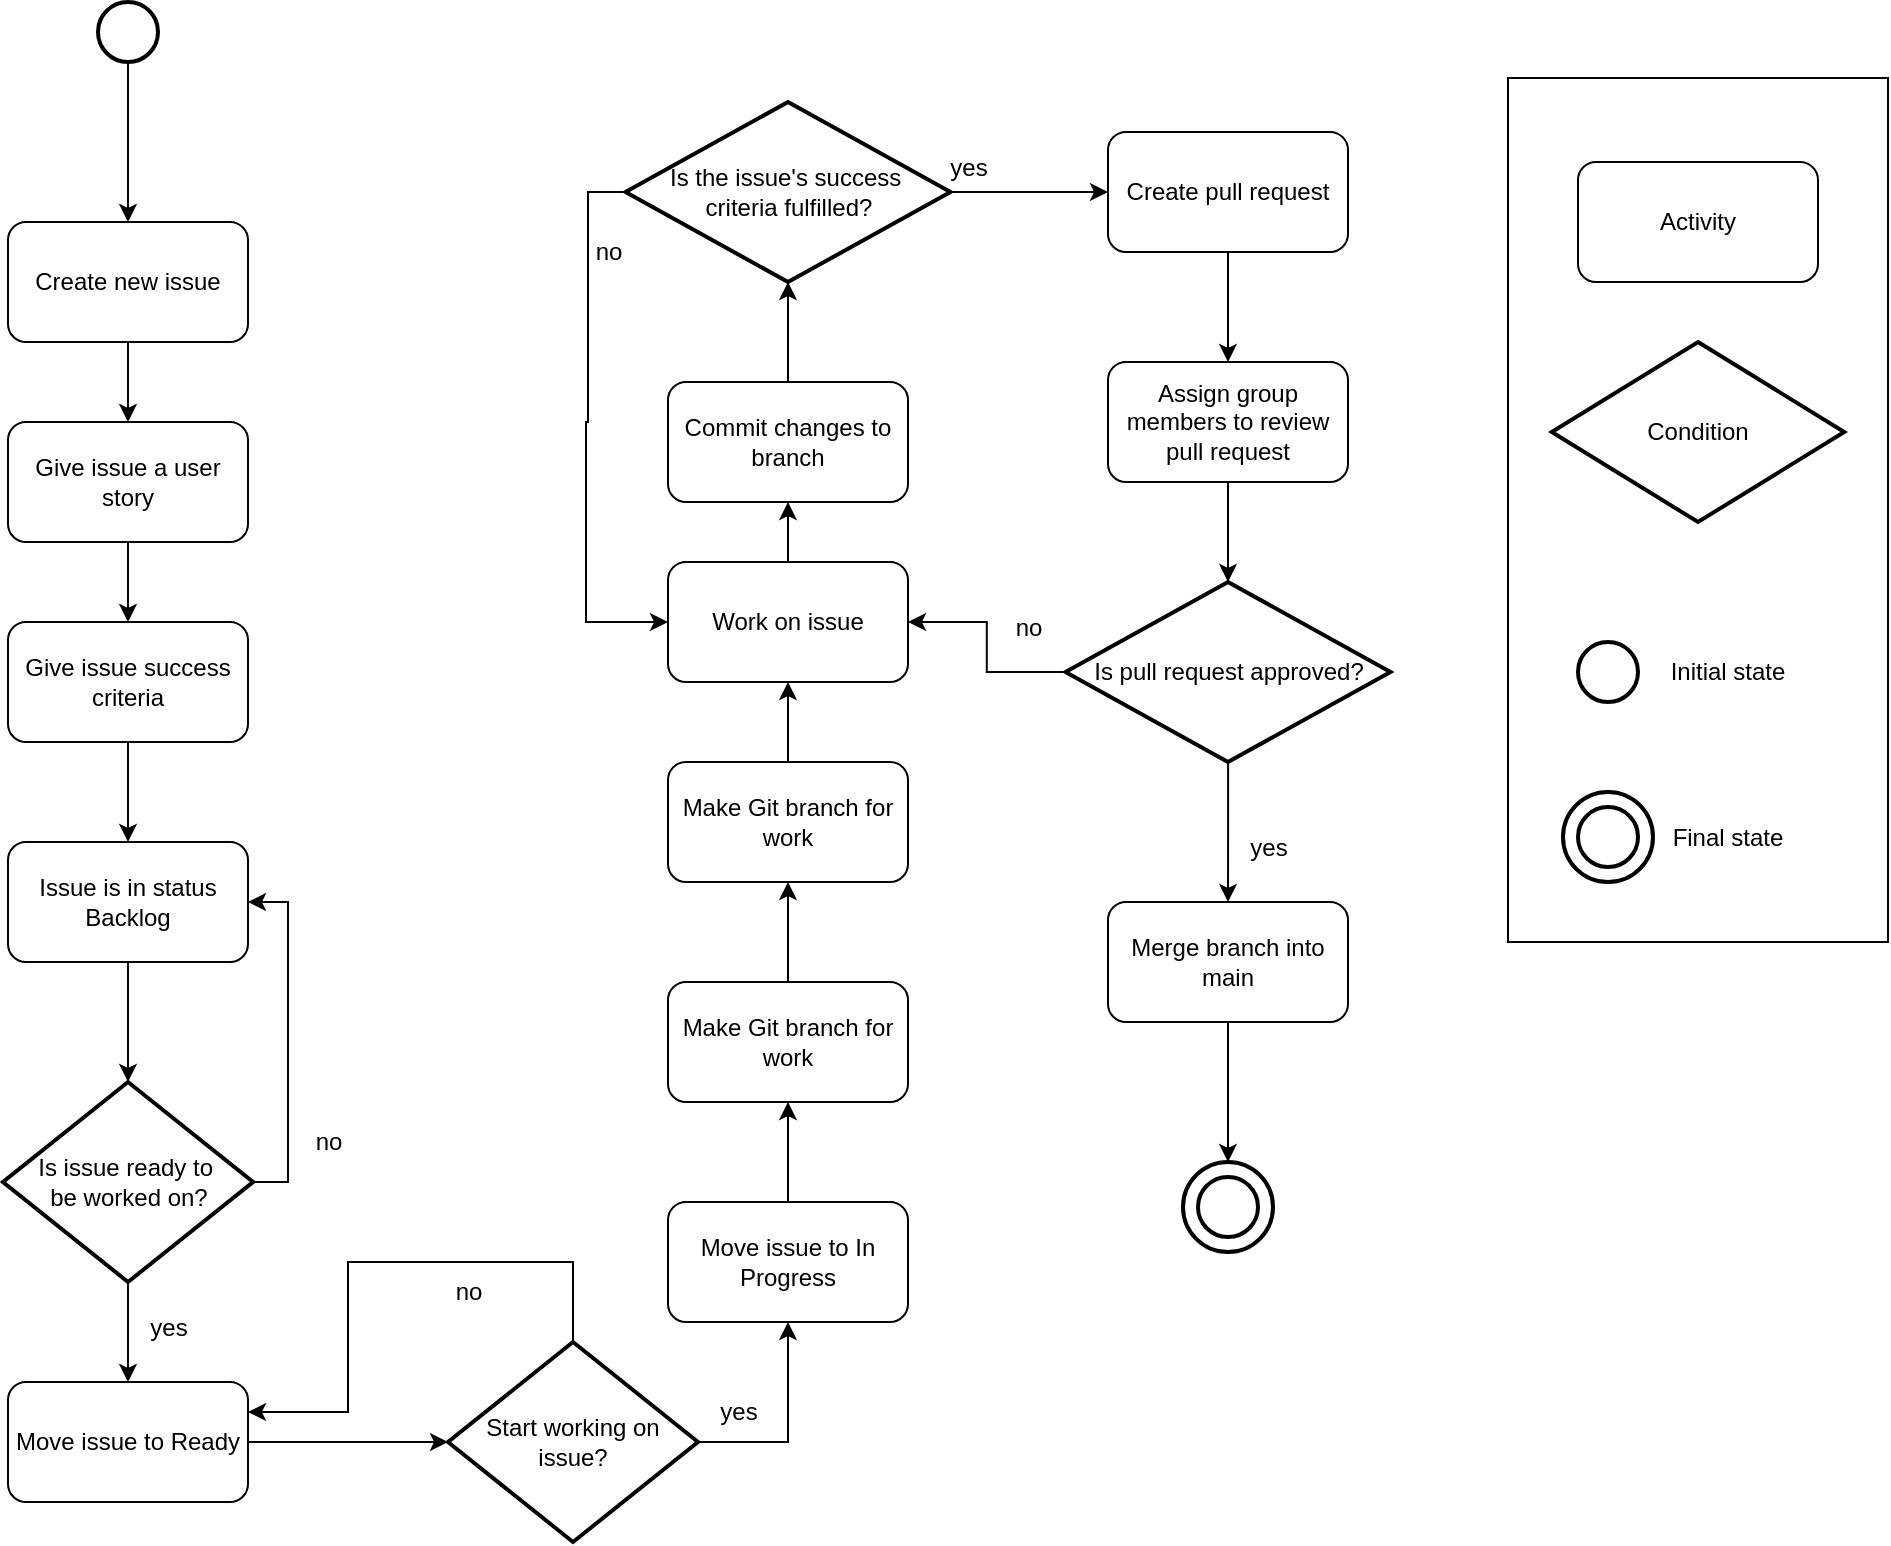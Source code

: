 <mxfile version="22.1.11" type="device">
  <diagram id="C5RBs43oDa-KdzZeNtuy" name="Page-1">
    <mxGraphModel dx="1363" dy="841" grid="1" gridSize="10" guides="1" tooltips="1" connect="1" arrows="1" fold="1" page="1" pageScale="1" pageWidth="827" pageHeight="1169" math="0" shadow="0">
      <root>
        <mxCell id="WIyWlLk6GJQsqaUBKTNV-0" />
        <mxCell id="WIyWlLk6GJQsqaUBKTNV-1" parent="WIyWlLk6GJQsqaUBKTNV-0" />
        <mxCell id="WE9RbeKmWWLNKagedYsp-73" value="" style="rounded=0;whiteSpace=wrap;html=1;fillColor=none;" vertex="1" parent="WIyWlLk6GJQsqaUBKTNV-1">
          <mxGeometry x="870" y="68" width="190" height="432" as="geometry" />
        </mxCell>
        <mxCell id="WE9RbeKmWWLNKagedYsp-13" style="edgeStyle=orthogonalEdgeStyle;rounded=0;orthogonalLoop=1;jettySize=auto;html=1;entryX=0.5;entryY=0;entryDx=0;entryDy=0;" edge="1" parent="WIyWlLk6GJQsqaUBKTNV-1" source="WE9RbeKmWWLNKagedYsp-0" target="WE9RbeKmWWLNKagedYsp-1">
          <mxGeometry relative="1" as="geometry" />
        </mxCell>
        <mxCell id="WE9RbeKmWWLNKagedYsp-0" value="" style="strokeWidth=2;html=1;shape=mxgraph.flowchart.start_2;whiteSpace=wrap;" vertex="1" parent="WIyWlLk6GJQsqaUBKTNV-1">
          <mxGeometry x="165" y="30" width="30" height="30" as="geometry" />
        </mxCell>
        <mxCell id="WE9RbeKmWWLNKagedYsp-3" style="edgeStyle=orthogonalEdgeStyle;rounded=0;orthogonalLoop=1;jettySize=auto;html=1;" edge="1" parent="WIyWlLk6GJQsqaUBKTNV-1" source="WE9RbeKmWWLNKagedYsp-1" target="WE9RbeKmWWLNKagedYsp-2">
          <mxGeometry relative="1" as="geometry" />
        </mxCell>
        <mxCell id="WE9RbeKmWWLNKagedYsp-1" value="Create new issue" style="rounded=1;whiteSpace=wrap;html=1;" vertex="1" parent="WIyWlLk6GJQsqaUBKTNV-1">
          <mxGeometry x="120" y="140" width="120" height="60" as="geometry" />
        </mxCell>
        <mxCell id="WE9RbeKmWWLNKagedYsp-7" style="edgeStyle=orthogonalEdgeStyle;rounded=0;orthogonalLoop=1;jettySize=auto;html=1;" edge="1" parent="WIyWlLk6GJQsqaUBKTNV-1" source="WE9RbeKmWWLNKagedYsp-2" target="WE9RbeKmWWLNKagedYsp-6">
          <mxGeometry relative="1" as="geometry" />
        </mxCell>
        <mxCell id="WE9RbeKmWWLNKagedYsp-2" value="Give issue a user story" style="rounded=1;whiteSpace=wrap;html=1;" vertex="1" parent="WIyWlLk6GJQsqaUBKTNV-1">
          <mxGeometry x="120" y="240" width="120" height="60" as="geometry" />
        </mxCell>
        <mxCell id="WE9RbeKmWWLNKagedYsp-17" style="edgeStyle=orthogonalEdgeStyle;rounded=0;orthogonalLoop=1;jettySize=auto;html=1;" edge="1" parent="WIyWlLk6GJQsqaUBKTNV-1" source="WE9RbeKmWWLNKagedYsp-6" target="WE9RbeKmWWLNKagedYsp-16">
          <mxGeometry relative="1" as="geometry" />
        </mxCell>
        <mxCell id="WE9RbeKmWWLNKagedYsp-6" value="Give issue success criteria" style="rounded=1;whiteSpace=wrap;html=1;" vertex="1" parent="WIyWlLk6GJQsqaUBKTNV-1">
          <mxGeometry x="120" y="340" width="120" height="60" as="geometry" />
        </mxCell>
        <mxCell id="WE9RbeKmWWLNKagedYsp-19" style="edgeStyle=orthogonalEdgeStyle;rounded=0;orthogonalLoop=1;jettySize=auto;html=1;entryX=1;entryY=0.5;entryDx=0;entryDy=0;" edge="1" parent="WIyWlLk6GJQsqaUBKTNV-1" source="WE9RbeKmWWLNKagedYsp-14" target="WE9RbeKmWWLNKagedYsp-16">
          <mxGeometry relative="1" as="geometry">
            <Array as="points">
              <mxPoint x="260" y="620" />
              <mxPoint x="260" y="480" />
            </Array>
          </mxGeometry>
        </mxCell>
        <mxCell id="WE9RbeKmWWLNKagedYsp-24" style="edgeStyle=orthogonalEdgeStyle;rounded=0;orthogonalLoop=1;jettySize=auto;html=1;entryX=0.5;entryY=0;entryDx=0;entryDy=0;" edge="1" parent="WIyWlLk6GJQsqaUBKTNV-1" source="WE9RbeKmWWLNKagedYsp-14" target="WE9RbeKmWWLNKagedYsp-23">
          <mxGeometry relative="1" as="geometry" />
        </mxCell>
        <mxCell id="WE9RbeKmWWLNKagedYsp-14" value="&lt;div&gt;Is issue ready to&amp;nbsp;&lt;/div&gt;&lt;div&gt;be worked on?&lt;/div&gt;" style="strokeWidth=2;html=1;shape=mxgraph.flowchart.decision;whiteSpace=wrap;" vertex="1" parent="WIyWlLk6GJQsqaUBKTNV-1">
          <mxGeometry x="117.5" y="570" width="125" height="100" as="geometry" />
        </mxCell>
        <mxCell id="WE9RbeKmWWLNKagedYsp-16" value="Issue is in status Backlog" style="rounded=1;whiteSpace=wrap;html=1;" vertex="1" parent="WIyWlLk6GJQsqaUBKTNV-1">
          <mxGeometry x="120" y="450" width="120" height="60" as="geometry" />
        </mxCell>
        <mxCell id="WE9RbeKmWWLNKagedYsp-18" style="edgeStyle=orthogonalEdgeStyle;rounded=0;orthogonalLoop=1;jettySize=auto;html=1;entryX=0.5;entryY=0;entryDx=0;entryDy=0;entryPerimeter=0;" edge="1" parent="WIyWlLk6GJQsqaUBKTNV-1" source="WE9RbeKmWWLNKagedYsp-16" target="WE9RbeKmWWLNKagedYsp-14">
          <mxGeometry relative="1" as="geometry" />
        </mxCell>
        <mxCell id="WE9RbeKmWWLNKagedYsp-20" value="no" style="text;html=1;align=center;verticalAlign=middle;resizable=0;points=[];autosize=1;strokeColor=none;fillColor=none;" vertex="1" parent="WIyWlLk6GJQsqaUBKTNV-1">
          <mxGeometry x="260" y="585" width="40" height="30" as="geometry" />
        </mxCell>
        <mxCell id="WE9RbeKmWWLNKagedYsp-23" value="Move issue to Ready" style="rounded=1;whiteSpace=wrap;html=1;" vertex="1" parent="WIyWlLk6GJQsqaUBKTNV-1">
          <mxGeometry x="120" y="720" width="120" height="60" as="geometry" />
        </mxCell>
        <mxCell id="WE9RbeKmWWLNKagedYsp-26" value="yes" style="text;html=1;align=center;verticalAlign=middle;resizable=0;points=[];autosize=1;strokeColor=none;fillColor=none;" vertex="1" parent="WIyWlLk6GJQsqaUBKTNV-1">
          <mxGeometry x="180" y="678" width="40" height="30" as="geometry" />
        </mxCell>
        <mxCell id="WE9RbeKmWWLNKagedYsp-32" style="edgeStyle=orthogonalEdgeStyle;rounded=0;orthogonalLoop=1;jettySize=auto;html=1;entryX=1;entryY=0.25;entryDx=0;entryDy=0;" edge="1" parent="WIyWlLk6GJQsqaUBKTNV-1" source="WE9RbeKmWWLNKagedYsp-29" target="WE9RbeKmWWLNKagedYsp-23">
          <mxGeometry relative="1" as="geometry">
            <Array as="points">
              <mxPoint x="403" y="660" />
              <mxPoint x="290" y="660" />
              <mxPoint x="290" y="735" />
            </Array>
          </mxGeometry>
        </mxCell>
        <mxCell id="WE9RbeKmWWLNKagedYsp-36" style="edgeStyle=orthogonalEdgeStyle;rounded=0;orthogonalLoop=1;jettySize=auto;html=1;entryX=0.5;entryY=1;entryDx=0;entryDy=0;" edge="1" parent="WIyWlLk6GJQsqaUBKTNV-1" source="WE9RbeKmWWLNKagedYsp-29" target="WE9RbeKmWWLNKagedYsp-35">
          <mxGeometry relative="1" as="geometry">
            <Array as="points">
              <mxPoint x="510" y="750" />
            </Array>
          </mxGeometry>
        </mxCell>
        <mxCell id="WE9RbeKmWWLNKagedYsp-29" value="Start working on issue?" style="strokeWidth=2;html=1;shape=mxgraph.flowchart.decision;whiteSpace=wrap;" vertex="1" parent="WIyWlLk6GJQsqaUBKTNV-1">
          <mxGeometry x="340" y="700" width="125" height="100" as="geometry" />
        </mxCell>
        <mxCell id="WE9RbeKmWWLNKagedYsp-30" style="edgeStyle=orthogonalEdgeStyle;rounded=0;orthogonalLoop=1;jettySize=auto;html=1;entryX=0;entryY=0.5;entryDx=0;entryDy=0;entryPerimeter=0;" edge="1" parent="WIyWlLk6GJQsqaUBKTNV-1" source="WE9RbeKmWWLNKagedYsp-23" target="WE9RbeKmWWLNKagedYsp-29">
          <mxGeometry relative="1" as="geometry" />
        </mxCell>
        <mxCell id="WE9RbeKmWWLNKagedYsp-31" value="no" style="text;html=1;align=center;verticalAlign=middle;resizable=0;points=[];autosize=1;strokeColor=none;fillColor=none;" vertex="1" parent="WIyWlLk6GJQsqaUBKTNV-1">
          <mxGeometry x="330" y="660" width="40" height="30" as="geometry" />
        </mxCell>
        <mxCell id="WE9RbeKmWWLNKagedYsp-38" style="edgeStyle=orthogonalEdgeStyle;rounded=0;orthogonalLoop=1;jettySize=auto;html=1;" edge="1" parent="WIyWlLk6GJQsqaUBKTNV-1" source="WE9RbeKmWWLNKagedYsp-35" target="WE9RbeKmWWLNKagedYsp-37">
          <mxGeometry relative="1" as="geometry" />
        </mxCell>
        <mxCell id="WE9RbeKmWWLNKagedYsp-35" value="Move issue to In Progress" style="rounded=1;whiteSpace=wrap;html=1;" vertex="1" parent="WIyWlLk6GJQsqaUBKTNV-1">
          <mxGeometry x="450" y="630" width="120" height="60" as="geometry" />
        </mxCell>
        <mxCell id="WE9RbeKmWWLNKagedYsp-40" style="edgeStyle=orthogonalEdgeStyle;rounded=0;orthogonalLoop=1;jettySize=auto;html=1;" edge="1" parent="WIyWlLk6GJQsqaUBKTNV-1" source="WE9RbeKmWWLNKagedYsp-37" target="WE9RbeKmWWLNKagedYsp-39">
          <mxGeometry relative="1" as="geometry" />
        </mxCell>
        <mxCell id="WE9RbeKmWWLNKagedYsp-37" value="Make Git branch for work" style="rounded=1;whiteSpace=wrap;html=1;" vertex="1" parent="WIyWlLk6GJQsqaUBKTNV-1">
          <mxGeometry x="450" y="520" width="120" height="60" as="geometry" />
        </mxCell>
        <mxCell id="WE9RbeKmWWLNKagedYsp-43" style="edgeStyle=orthogonalEdgeStyle;rounded=0;orthogonalLoop=1;jettySize=auto;html=1;" edge="1" parent="WIyWlLk6GJQsqaUBKTNV-1" source="WE9RbeKmWWLNKagedYsp-39" target="WE9RbeKmWWLNKagedYsp-42">
          <mxGeometry relative="1" as="geometry" />
        </mxCell>
        <mxCell id="WE9RbeKmWWLNKagedYsp-39" value="Make Git branch for work" style="rounded=1;whiteSpace=wrap;html=1;" vertex="1" parent="WIyWlLk6GJQsqaUBKTNV-1">
          <mxGeometry x="450" y="410" width="120" height="60" as="geometry" />
        </mxCell>
        <mxCell id="WE9RbeKmWWLNKagedYsp-41" value="yes" style="text;html=1;align=center;verticalAlign=middle;resizable=0;points=[];autosize=1;strokeColor=none;fillColor=none;" vertex="1" parent="WIyWlLk6GJQsqaUBKTNV-1">
          <mxGeometry x="465" y="720" width="40" height="30" as="geometry" />
        </mxCell>
        <mxCell id="WE9RbeKmWWLNKagedYsp-45" style="edgeStyle=orthogonalEdgeStyle;rounded=0;orthogonalLoop=1;jettySize=auto;html=1;" edge="1" parent="WIyWlLk6GJQsqaUBKTNV-1" source="WE9RbeKmWWLNKagedYsp-42" target="WE9RbeKmWWLNKagedYsp-44">
          <mxGeometry relative="1" as="geometry" />
        </mxCell>
        <mxCell id="WE9RbeKmWWLNKagedYsp-42" value="Work on issue" style="rounded=1;whiteSpace=wrap;html=1;" vertex="1" parent="WIyWlLk6GJQsqaUBKTNV-1">
          <mxGeometry x="450" y="310" width="120" height="60" as="geometry" />
        </mxCell>
        <mxCell id="WE9RbeKmWWLNKagedYsp-44" value="Commit changes to branch" style="rounded=1;whiteSpace=wrap;html=1;" vertex="1" parent="WIyWlLk6GJQsqaUBKTNV-1">
          <mxGeometry x="450" y="220" width="120" height="60" as="geometry" />
        </mxCell>
        <mxCell id="WE9RbeKmWWLNKagedYsp-50" style="edgeStyle=orthogonalEdgeStyle;rounded=0;orthogonalLoop=1;jettySize=auto;html=1;entryX=0;entryY=0.5;entryDx=0;entryDy=0;" edge="1" parent="WIyWlLk6GJQsqaUBKTNV-1" source="WE9RbeKmWWLNKagedYsp-48" target="WE9RbeKmWWLNKagedYsp-42">
          <mxGeometry relative="1" as="geometry">
            <Array as="points">
              <mxPoint x="410" y="125" />
              <mxPoint x="410" y="240" />
              <mxPoint x="409" y="340" />
            </Array>
          </mxGeometry>
        </mxCell>
        <mxCell id="WE9RbeKmWWLNKagedYsp-55" style="edgeStyle=orthogonalEdgeStyle;rounded=0;orthogonalLoop=1;jettySize=auto;html=1;entryX=0;entryY=0.5;entryDx=0;entryDy=0;" edge="1" parent="WIyWlLk6GJQsqaUBKTNV-1" source="WE9RbeKmWWLNKagedYsp-48" target="WE9RbeKmWWLNKagedYsp-54">
          <mxGeometry relative="1" as="geometry" />
        </mxCell>
        <mxCell id="WE9RbeKmWWLNKagedYsp-48" value="&lt;div&gt;Is the issue&#39;s success&amp;nbsp;&lt;/div&gt;&lt;div&gt;criteria fulfilled?&lt;/div&gt;" style="strokeWidth=2;html=1;shape=mxgraph.flowchart.decision;whiteSpace=wrap;" vertex="1" parent="WIyWlLk6GJQsqaUBKTNV-1">
          <mxGeometry x="428.75" y="80" width="162.5" height="90" as="geometry" />
        </mxCell>
        <mxCell id="WE9RbeKmWWLNKagedYsp-49" style="edgeStyle=orthogonalEdgeStyle;rounded=0;orthogonalLoop=1;jettySize=auto;html=1;entryX=0.5;entryY=1;entryDx=0;entryDy=0;entryPerimeter=0;" edge="1" parent="WIyWlLk6GJQsqaUBKTNV-1" source="WE9RbeKmWWLNKagedYsp-44" target="WE9RbeKmWWLNKagedYsp-48">
          <mxGeometry relative="1" as="geometry" />
        </mxCell>
        <mxCell id="WE9RbeKmWWLNKagedYsp-51" value="no" style="text;html=1;align=center;verticalAlign=middle;resizable=0;points=[];autosize=1;strokeColor=none;fillColor=none;" vertex="1" parent="WIyWlLk6GJQsqaUBKTNV-1">
          <mxGeometry x="400" y="140" width="40" height="30" as="geometry" />
        </mxCell>
        <mxCell id="WE9RbeKmWWLNKagedYsp-58" style="edgeStyle=orthogonalEdgeStyle;rounded=0;orthogonalLoop=1;jettySize=auto;html=1;" edge="1" parent="WIyWlLk6GJQsqaUBKTNV-1" source="WE9RbeKmWWLNKagedYsp-54" target="WE9RbeKmWWLNKagedYsp-57">
          <mxGeometry relative="1" as="geometry" />
        </mxCell>
        <mxCell id="WE9RbeKmWWLNKagedYsp-54" value="Create pull request" style="rounded=1;whiteSpace=wrap;html=1;" vertex="1" parent="WIyWlLk6GJQsqaUBKTNV-1">
          <mxGeometry x="670" y="95" width="120" height="60" as="geometry" />
        </mxCell>
        <mxCell id="WE9RbeKmWWLNKagedYsp-56" value="yes" style="text;html=1;align=center;verticalAlign=middle;resizable=0;points=[];autosize=1;strokeColor=none;fillColor=none;" vertex="1" parent="WIyWlLk6GJQsqaUBKTNV-1">
          <mxGeometry x="580" y="98" width="40" height="30" as="geometry" />
        </mxCell>
        <mxCell id="WE9RbeKmWWLNKagedYsp-60" style="edgeStyle=orthogonalEdgeStyle;rounded=0;orthogonalLoop=1;jettySize=auto;html=1;" edge="1" parent="WIyWlLk6GJQsqaUBKTNV-1" source="WE9RbeKmWWLNKagedYsp-57">
          <mxGeometry relative="1" as="geometry">
            <mxPoint x="730" y="320" as="targetPoint" />
          </mxGeometry>
        </mxCell>
        <mxCell id="WE9RbeKmWWLNKagedYsp-57" value="Assign group members to review pull request" style="rounded=1;whiteSpace=wrap;html=1;" vertex="1" parent="WIyWlLk6GJQsqaUBKTNV-1">
          <mxGeometry x="670" y="210" width="120" height="60" as="geometry" />
        </mxCell>
        <mxCell id="WE9RbeKmWWLNKagedYsp-62" style="edgeStyle=orthogonalEdgeStyle;rounded=0;orthogonalLoop=1;jettySize=auto;html=1;" edge="1" parent="WIyWlLk6GJQsqaUBKTNV-1" source="WE9RbeKmWWLNKagedYsp-61" target="WE9RbeKmWWLNKagedYsp-42">
          <mxGeometry relative="1" as="geometry" />
        </mxCell>
        <mxCell id="WE9RbeKmWWLNKagedYsp-68" style="edgeStyle=orthogonalEdgeStyle;rounded=0;orthogonalLoop=1;jettySize=auto;html=1;entryX=0.5;entryY=0;entryDx=0;entryDy=0;" edge="1" parent="WIyWlLk6GJQsqaUBKTNV-1" source="WE9RbeKmWWLNKagedYsp-61" target="WE9RbeKmWWLNKagedYsp-67">
          <mxGeometry relative="1" as="geometry" />
        </mxCell>
        <mxCell id="WE9RbeKmWWLNKagedYsp-61" value="Is pull request approved?" style="strokeWidth=2;html=1;shape=mxgraph.flowchart.decision;whiteSpace=wrap;" vertex="1" parent="WIyWlLk6GJQsqaUBKTNV-1">
          <mxGeometry x="648.75" y="320" width="162.5" height="90" as="geometry" />
        </mxCell>
        <mxCell id="WE9RbeKmWWLNKagedYsp-63" value="no" style="text;html=1;align=center;verticalAlign=middle;resizable=0;points=[];autosize=1;strokeColor=none;fillColor=none;" vertex="1" parent="WIyWlLk6GJQsqaUBKTNV-1">
          <mxGeometry x="610" y="328" width="40" height="30" as="geometry" />
        </mxCell>
        <mxCell id="WE9RbeKmWWLNKagedYsp-67" value="Merge branch into main" style="rounded=1;whiteSpace=wrap;html=1;" vertex="1" parent="WIyWlLk6GJQsqaUBKTNV-1">
          <mxGeometry x="670" y="480" width="120" height="60" as="geometry" />
        </mxCell>
        <mxCell id="WE9RbeKmWWLNKagedYsp-69" value="yes" style="text;html=1;align=center;verticalAlign=middle;resizable=0;points=[];autosize=1;strokeColor=none;fillColor=none;" vertex="1" parent="WIyWlLk6GJQsqaUBKTNV-1">
          <mxGeometry x="730" y="438" width="40" height="30" as="geometry" />
        </mxCell>
        <mxCell id="WE9RbeKmWWLNKagedYsp-70" value="" style="strokeWidth=2;html=1;shape=mxgraph.flowchart.start_2;whiteSpace=wrap;" vertex="1" parent="WIyWlLk6GJQsqaUBKTNV-1">
          <mxGeometry x="707.5" y="610" width="45" height="45" as="geometry" />
        </mxCell>
        <mxCell id="WE9RbeKmWWLNKagedYsp-71" style="edgeStyle=orthogonalEdgeStyle;rounded=0;orthogonalLoop=1;jettySize=auto;html=1;entryX=0.5;entryY=0;entryDx=0;entryDy=0;entryPerimeter=0;" edge="1" parent="WIyWlLk6GJQsqaUBKTNV-1" source="WE9RbeKmWWLNKagedYsp-67" target="WE9RbeKmWWLNKagedYsp-70">
          <mxGeometry relative="1" as="geometry" />
        </mxCell>
        <mxCell id="WE9RbeKmWWLNKagedYsp-72" value="" style="strokeWidth=2;html=1;shape=mxgraph.flowchart.start_2;whiteSpace=wrap;" vertex="1" parent="WIyWlLk6GJQsqaUBKTNV-1">
          <mxGeometry x="715" y="617.5" width="30" height="30" as="geometry" />
        </mxCell>
        <mxCell id="WE9RbeKmWWLNKagedYsp-74" value="Activity" style="rounded=1;whiteSpace=wrap;html=1;" vertex="1" parent="WIyWlLk6GJQsqaUBKTNV-1">
          <mxGeometry x="905" y="110" width="120" height="60" as="geometry" />
        </mxCell>
        <mxCell id="WE9RbeKmWWLNKagedYsp-75" value="Condition" style="strokeWidth=2;html=1;shape=mxgraph.flowchart.decision;whiteSpace=wrap;" vertex="1" parent="WIyWlLk6GJQsqaUBKTNV-1">
          <mxGeometry x="891.88" y="200" width="146.25" height="90" as="geometry" />
        </mxCell>
        <mxCell id="WE9RbeKmWWLNKagedYsp-76" value="" style="strokeWidth=2;html=1;shape=mxgraph.flowchart.start_2;whiteSpace=wrap;" vertex="1" parent="WIyWlLk6GJQsqaUBKTNV-1">
          <mxGeometry x="905" y="350" width="30" height="30" as="geometry" />
        </mxCell>
        <mxCell id="WE9RbeKmWWLNKagedYsp-77" value="" style="strokeWidth=2;html=1;shape=mxgraph.flowchart.start_2;whiteSpace=wrap;" vertex="1" parent="WIyWlLk6GJQsqaUBKTNV-1">
          <mxGeometry x="897.5" y="425" width="45" height="45" as="geometry" />
        </mxCell>
        <mxCell id="WE9RbeKmWWLNKagedYsp-78" value="" style="strokeWidth=2;html=1;shape=mxgraph.flowchart.start_2;whiteSpace=wrap;" vertex="1" parent="WIyWlLk6GJQsqaUBKTNV-1">
          <mxGeometry x="905" y="432.5" width="30" height="30" as="geometry" />
        </mxCell>
        <mxCell id="WE9RbeKmWWLNKagedYsp-79" value="Initial state" style="text;html=1;strokeColor=none;fillColor=none;align=center;verticalAlign=middle;whiteSpace=wrap;rounded=0;" vertex="1" parent="WIyWlLk6GJQsqaUBKTNV-1">
          <mxGeometry x="950" y="350" width="60" height="30" as="geometry" />
        </mxCell>
        <mxCell id="WE9RbeKmWWLNKagedYsp-80" value="Final state" style="text;html=1;strokeColor=none;fillColor=none;align=center;verticalAlign=middle;whiteSpace=wrap;rounded=0;" vertex="1" parent="WIyWlLk6GJQsqaUBKTNV-1">
          <mxGeometry x="950" y="432.5" width="60" height="30" as="geometry" />
        </mxCell>
      </root>
    </mxGraphModel>
  </diagram>
</mxfile>

